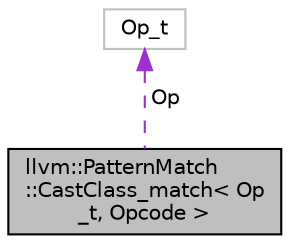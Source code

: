 digraph "llvm::PatternMatch::CastClass_match&lt; Op_t, Opcode &gt;"
{
 // LATEX_PDF_SIZE
  bgcolor="transparent";
  edge [fontname="Helvetica",fontsize="10",labelfontname="Helvetica",labelfontsize="10"];
  node [fontname="Helvetica",fontsize="10",shape=record];
  Node1 [label="llvm::PatternMatch\l::CastClass_match\< Op\l_t, Opcode \>",height=0.2,width=0.4,color="black", fillcolor="grey75", style="filled", fontcolor="black",tooltip=" "];
  Node2 -> Node1 [dir="back",color="darkorchid3",fontsize="10",style="dashed",label=" Op" ,fontname="Helvetica"];
  Node2 [label="Op_t",height=0.2,width=0.4,color="grey75",tooltip=" "];
}
